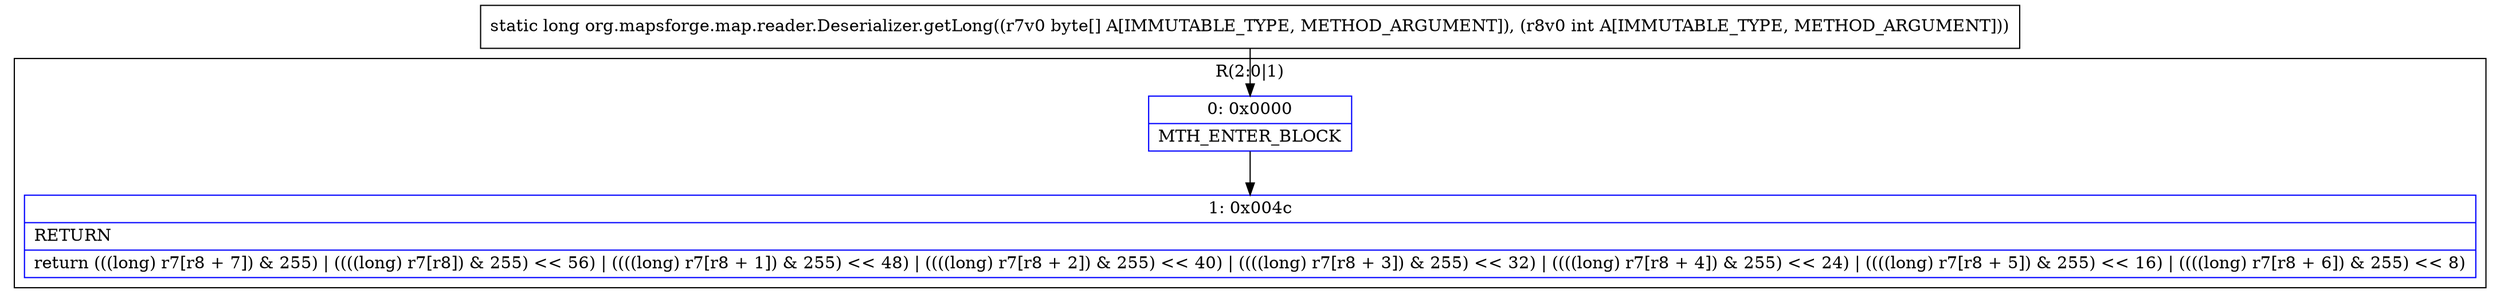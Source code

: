 digraph "CFG fororg.mapsforge.map.reader.Deserializer.getLong([BI)J" {
subgraph cluster_Region_1292720304 {
label = "R(2:0|1)";
node [shape=record,color=blue];
Node_0 [shape=record,label="{0\:\ 0x0000|MTH_ENTER_BLOCK\l}"];
Node_1 [shape=record,label="{1\:\ 0x004c|RETURN\l|return (((long) r7[r8 + 7]) & 255) \| ((((long) r7[r8]) & 255) \<\< 56) \| ((((long) r7[r8 + 1]) & 255) \<\< 48) \| ((((long) r7[r8 + 2]) & 255) \<\< 40) \| ((((long) r7[r8 + 3]) & 255) \<\< 32) \| ((((long) r7[r8 + 4]) & 255) \<\< 24) \| ((((long) r7[r8 + 5]) & 255) \<\< 16) \| ((((long) r7[r8 + 6]) & 255) \<\< 8)\l}"];
}
MethodNode[shape=record,label="{static long org.mapsforge.map.reader.Deserializer.getLong((r7v0 byte[] A[IMMUTABLE_TYPE, METHOD_ARGUMENT]), (r8v0 int A[IMMUTABLE_TYPE, METHOD_ARGUMENT])) }"];
MethodNode -> Node_0;
Node_0 -> Node_1;
}

